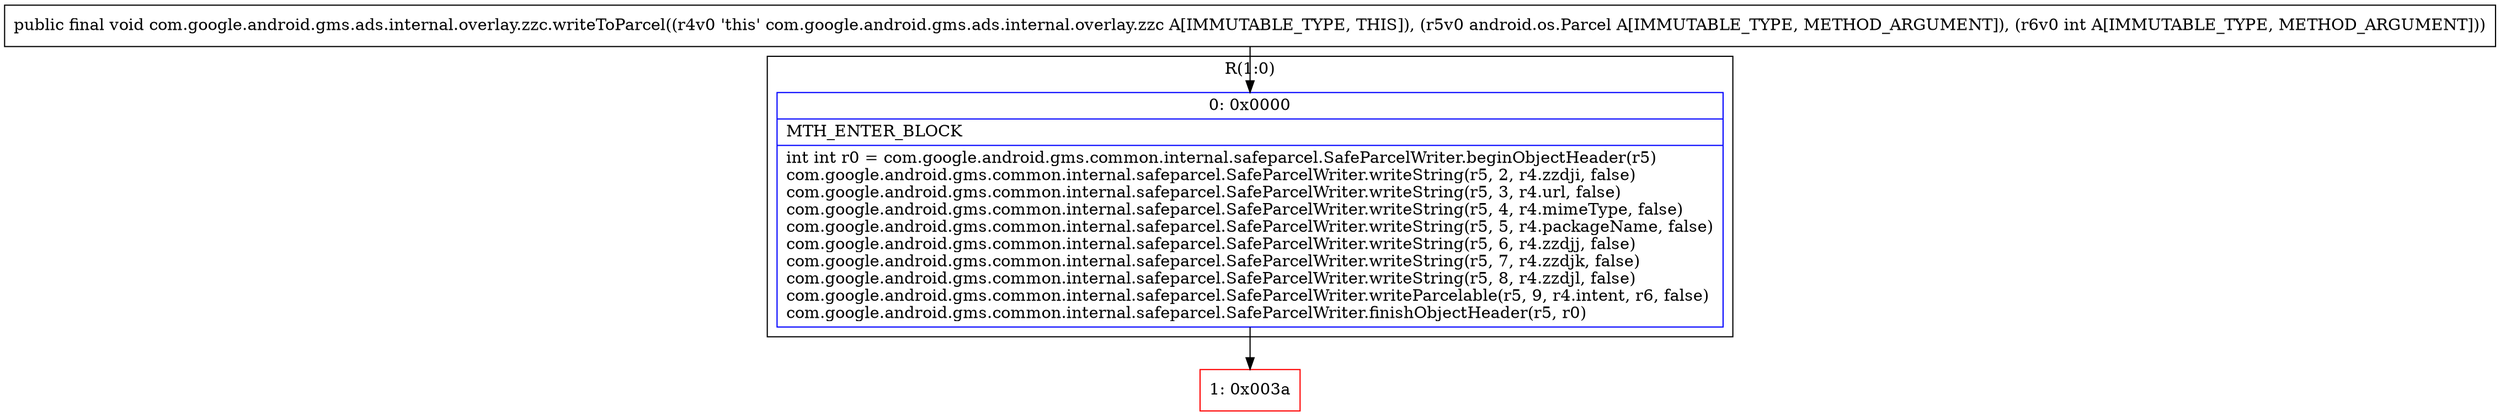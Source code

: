digraph "CFG forcom.google.android.gms.ads.internal.overlay.zzc.writeToParcel(Landroid\/os\/Parcel;I)V" {
subgraph cluster_Region_1753654552 {
label = "R(1:0)";
node [shape=record,color=blue];
Node_0 [shape=record,label="{0\:\ 0x0000|MTH_ENTER_BLOCK\l|int int r0 = com.google.android.gms.common.internal.safeparcel.SafeParcelWriter.beginObjectHeader(r5)\lcom.google.android.gms.common.internal.safeparcel.SafeParcelWriter.writeString(r5, 2, r4.zzdji, false)\lcom.google.android.gms.common.internal.safeparcel.SafeParcelWriter.writeString(r5, 3, r4.url, false)\lcom.google.android.gms.common.internal.safeparcel.SafeParcelWriter.writeString(r5, 4, r4.mimeType, false)\lcom.google.android.gms.common.internal.safeparcel.SafeParcelWriter.writeString(r5, 5, r4.packageName, false)\lcom.google.android.gms.common.internal.safeparcel.SafeParcelWriter.writeString(r5, 6, r4.zzdjj, false)\lcom.google.android.gms.common.internal.safeparcel.SafeParcelWriter.writeString(r5, 7, r4.zzdjk, false)\lcom.google.android.gms.common.internal.safeparcel.SafeParcelWriter.writeString(r5, 8, r4.zzdjl, false)\lcom.google.android.gms.common.internal.safeparcel.SafeParcelWriter.writeParcelable(r5, 9, r4.intent, r6, false)\lcom.google.android.gms.common.internal.safeparcel.SafeParcelWriter.finishObjectHeader(r5, r0)\l}"];
}
Node_1 [shape=record,color=red,label="{1\:\ 0x003a}"];
MethodNode[shape=record,label="{public final void com.google.android.gms.ads.internal.overlay.zzc.writeToParcel((r4v0 'this' com.google.android.gms.ads.internal.overlay.zzc A[IMMUTABLE_TYPE, THIS]), (r5v0 android.os.Parcel A[IMMUTABLE_TYPE, METHOD_ARGUMENT]), (r6v0 int A[IMMUTABLE_TYPE, METHOD_ARGUMENT])) }"];
MethodNode -> Node_0;
Node_0 -> Node_1;
}

